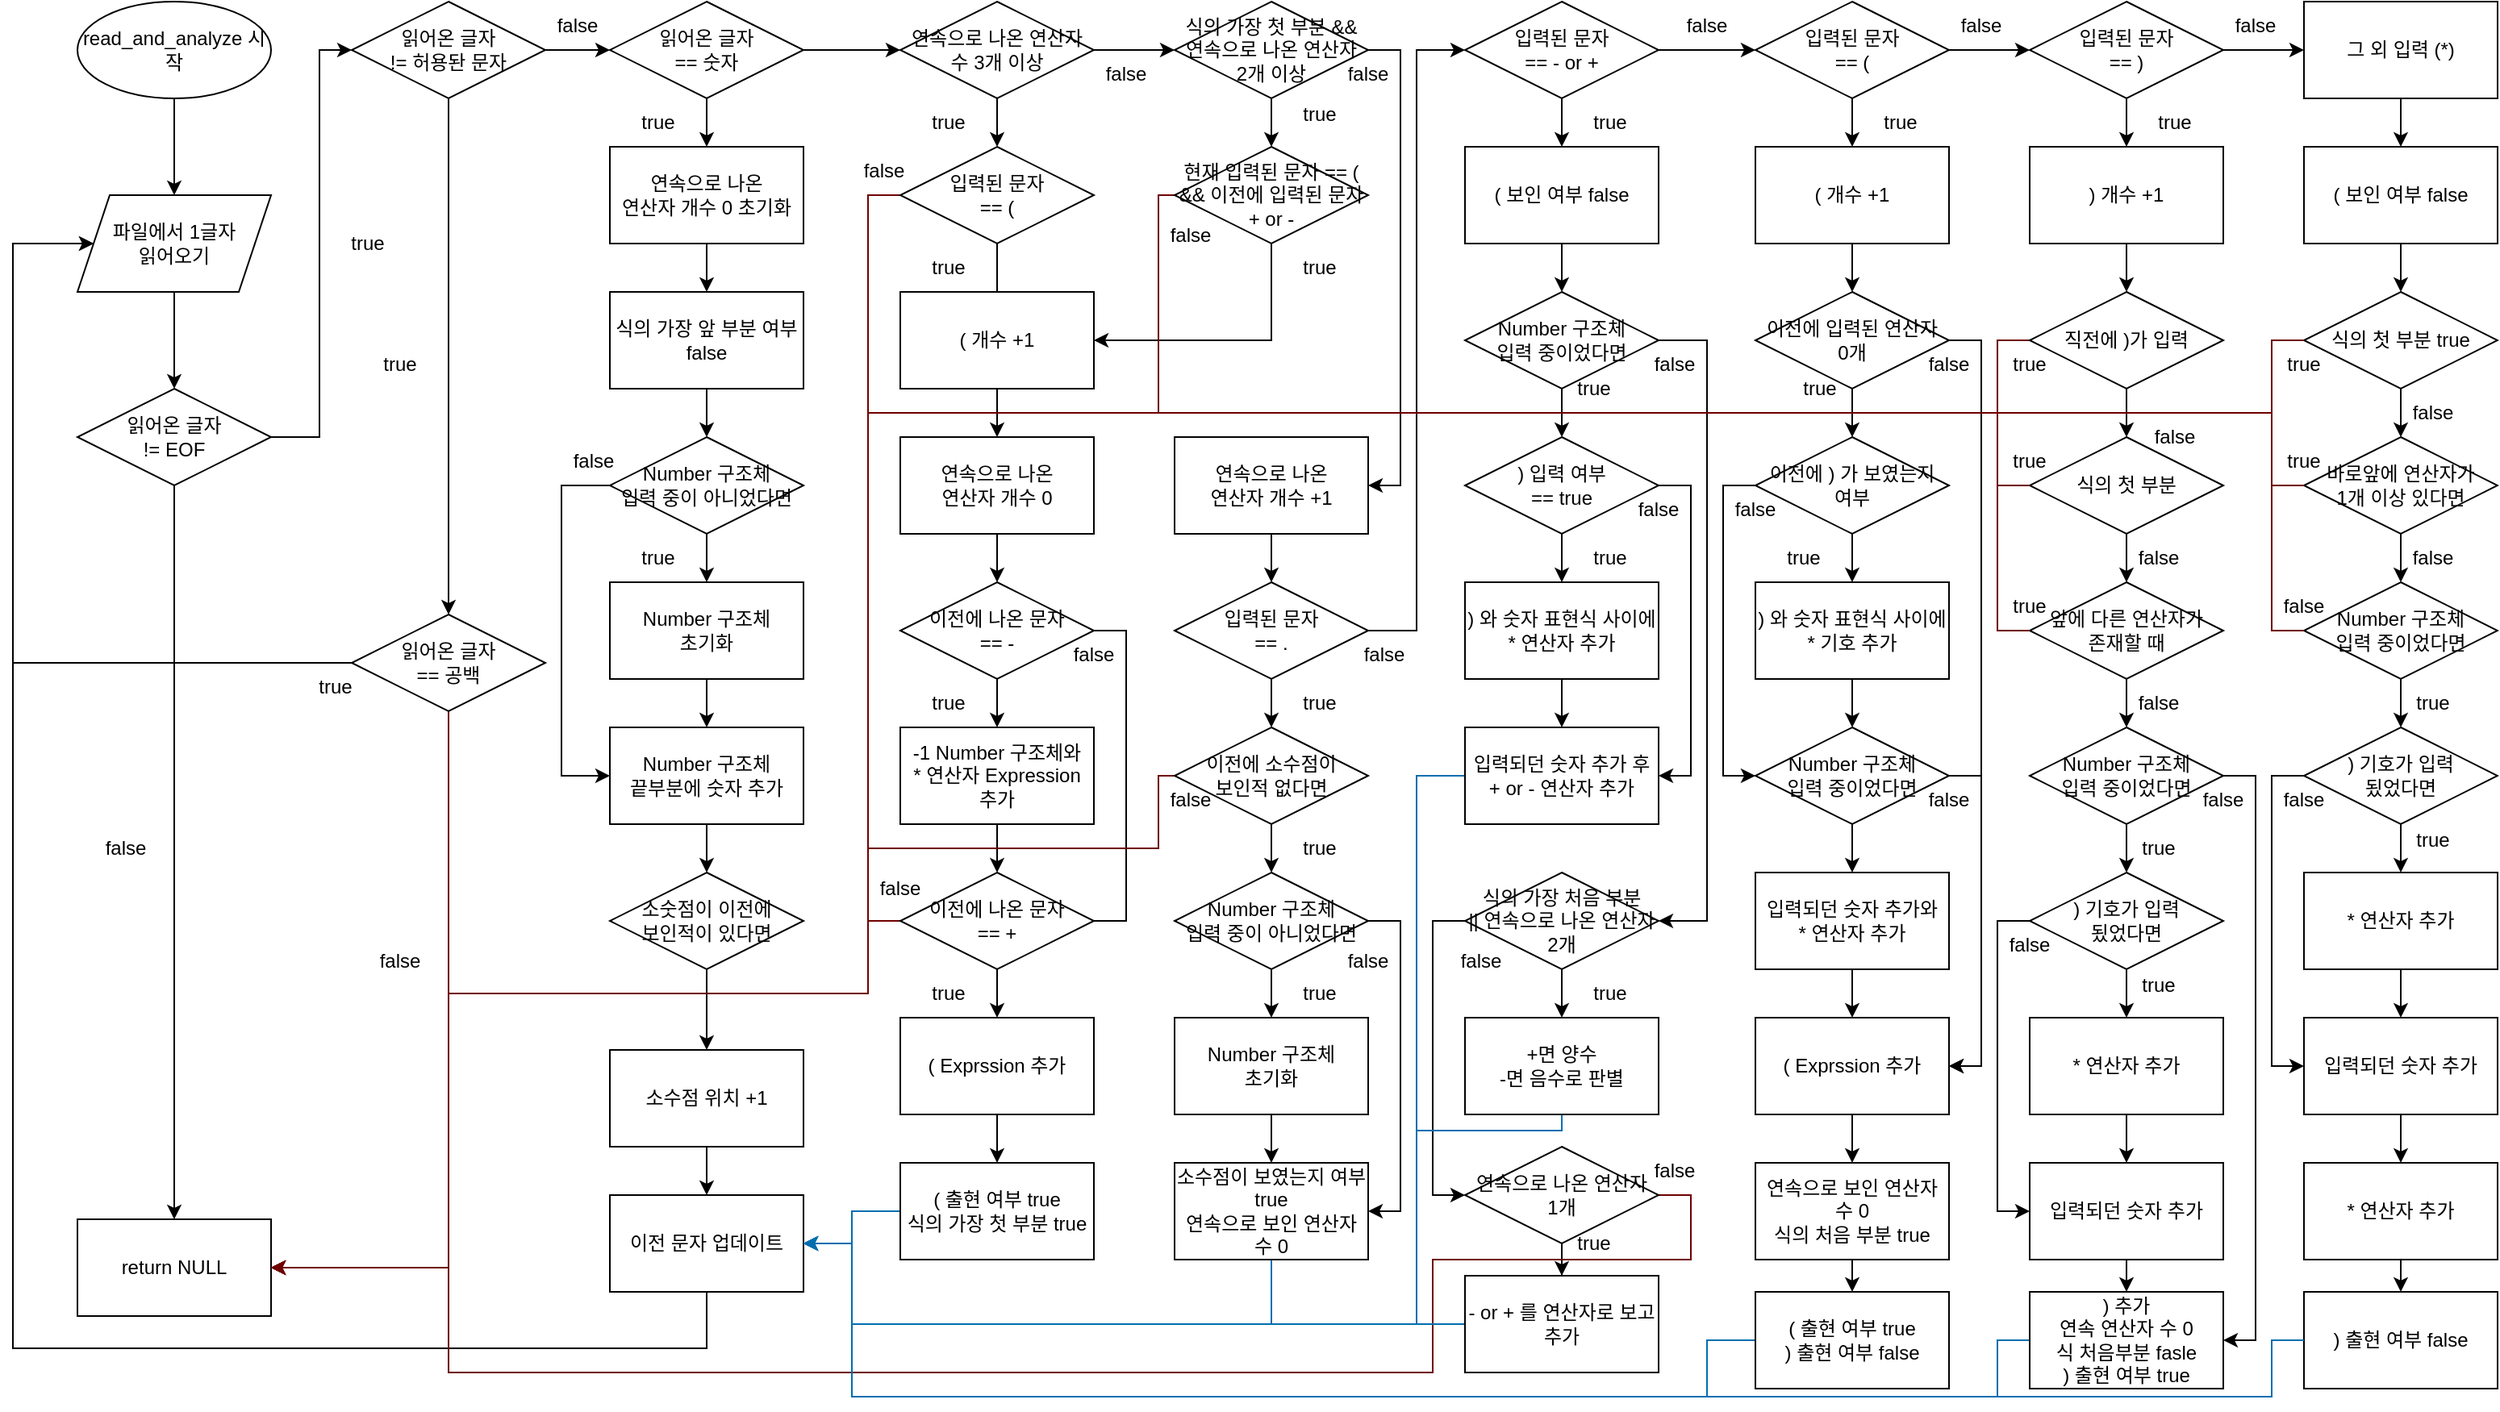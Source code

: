 <mxfile>
    <diagram id="UArYRPzD0Nau7zTsjRwi" name="페이지-1">
        <mxGraphModel dx="2671" dy="920" grid="1" gridSize="10" guides="1" tooltips="1" connect="1" arrows="1" fold="1" page="1" pageScale="1" pageWidth="1600" pageHeight="900" background="none" math="0" shadow="0">
            <root>
                <mxCell id="0"/>
                <mxCell id="1" parent="0"/>
                <mxCell id="1CAHx74BWBnH9xedqunM-6" value="" style="edgeStyle=orthogonalEdgeStyle;rounded=0;orthogonalLoop=1;jettySize=auto;html=1;" parent="1" source="1CAHx74BWBnH9xedqunM-1" target="1CAHx74BWBnH9xedqunM-3" edge="1">
                    <mxGeometry relative="1" as="geometry"/>
                </mxCell>
                <mxCell id="1CAHx74BWBnH9xedqunM-1" value="read_and_analyze 시작" style="ellipse;whiteSpace=wrap;html=1;" parent="1" vertex="1">
                    <mxGeometry x="80" y="25" width="120" height="60" as="geometry"/>
                </mxCell>
                <mxCell id="1CAHx74BWBnH9xedqunM-7" value="" style="edgeStyle=orthogonalEdgeStyle;rounded=0;orthogonalLoop=1;jettySize=auto;html=1;" parent="1" source="1CAHx74BWBnH9xedqunM-3" target="1CAHx74BWBnH9xedqunM-4" edge="1">
                    <mxGeometry relative="1" as="geometry"/>
                </mxCell>
                <mxCell id="1CAHx74BWBnH9xedqunM-3" value="파일에서 1글자&lt;br&gt;읽어오기" style="shape=parallelogram;perimeter=parallelogramPerimeter;whiteSpace=wrap;html=1;fixedSize=1;" parent="1" vertex="1">
                    <mxGeometry x="80" y="145" width="120" height="60" as="geometry"/>
                </mxCell>
                <mxCell id="1CAHx74BWBnH9xedqunM-8" style="edgeStyle=orthogonalEdgeStyle;rounded=0;orthogonalLoop=1;jettySize=auto;html=1;" parent="1" source="1CAHx74BWBnH9xedqunM-4" target="1CAHx74BWBnH9xedqunM-5" edge="1">
                    <mxGeometry relative="1" as="geometry"/>
                </mxCell>
                <mxCell id="1CAHx74BWBnH9xedqunM-11" style="edgeStyle=orthogonalEdgeStyle;rounded=0;orthogonalLoop=1;jettySize=auto;html=1;entryX=0;entryY=0.5;entryDx=0;entryDy=0;" parent="1" target="1CAHx74BWBnH9xedqunM-10" edge="1">
                    <mxGeometry relative="1" as="geometry">
                        <mxPoint x="170" y="295" as="sourcePoint"/>
                        <Array as="points">
                            <mxPoint x="230" y="295"/>
                            <mxPoint x="230" y="55"/>
                        </Array>
                    </mxGeometry>
                </mxCell>
                <mxCell id="1CAHx74BWBnH9xedqunM-4" value="읽어온 글자&lt;br&gt;!= EOF" style="rhombus;whiteSpace=wrap;html=1;" parent="1" vertex="1">
                    <mxGeometry x="80" y="265" width="120" height="60" as="geometry"/>
                </mxCell>
                <mxCell id="1CAHx74BWBnH9xedqunM-5" value="return NULL" style="rounded=0;whiteSpace=wrap;html=1;" parent="1" vertex="1">
                    <mxGeometry x="80" y="780" width="120" height="60" as="geometry"/>
                </mxCell>
                <mxCell id="1CAHx74BWBnH9xedqunM-9" value="false" style="text;html=1;strokeColor=none;fillColor=none;align=center;verticalAlign=middle;whiteSpace=wrap;rounded=0;" parent="1" vertex="1">
                    <mxGeometry x="80" y="535" width="60" height="30" as="geometry"/>
                </mxCell>
                <mxCell id="1CAHx74BWBnH9xedqunM-17" style="edgeStyle=orthogonalEdgeStyle;rounded=0;orthogonalLoop=1;jettySize=auto;html=1;entryX=0.5;entryY=0;entryDx=0;entryDy=0;" parent="1" source="1CAHx74BWBnH9xedqunM-10" target="1CAHx74BWBnH9xedqunM-16" edge="1">
                    <mxGeometry relative="1" as="geometry"/>
                </mxCell>
                <mxCell id="1CAHx74BWBnH9xedqunM-24" value="" style="edgeStyle=orthogonalEdgeStyle;rounded=0;orthogonalLoop=1;jettySize=auto;html=1;" parent="1" source="1CAHx74BWBnH9xedqunM-10" target="1CAHx74BWBnH9xedqunM-23" edge="1">
                    <mxGeometry relative="1" as="geometry"/>
                </mxCell>
                <mxCell id="1CAHx74BWBnH9xedqunM-10" value="읽어온 글자&lt;br&gt;!= 허용돤 문자" style="rhombus;whiteSpace=wrap;html=1;" parent="1" vertex="1">
                    <mxGeometry x="250" y="25" width="120" height="60" as="geometry"/>
                </mxCell>
                <mxCell id="1CAHx74BWBnH9xedqunM-18" style="edgeStyle=orthogonalEdgeStyle;rounded=0;orthogonalLoop=1;jettySize=auto;html=1;entryX=1;entryY=0.5;entryDx=0;entryDy=0;fillColor=#a20025;strokeColor=#6F0000;" parent="1" source="1CAHx74BWBnH9xedqunM-16" target="1CAHx74BWBnH9xedqunM-5" edge="1">
                    <mxGeometry relative="1" as="geometry">
                        <Array as="points">
                            <mxPoint x="310" y="810"/>
                        </Array>
                    </mxGeometry>
                </mxCell>
                <mxCell id="1CAHx74BWBnH9xedqunM-19" style="edgeStyle=orthogonalEdgeStyle;rounded=0;orthogonalLoop=1;jettySize=auto;html=1;entryX=0;entryY=0.5;entryDx=0;entryDy=0;" parent="1" source="1CAHx74BWBnH9xedqunM-16" target="1CAHx74BWBnH9xedqunM-3" edge="1">
                    <mxGeometry relative="1" as="geometry">
                        <Array as="points">
                            <mxPoint x="40" y="435"/>
                            <mxPoint x="40" y="175"/>
                        </Array>
                    </mxGeometry>
                </mxCell>
                <mxCell id="1CAHx74BWBnH9xedqunM-16" value="읽어온 글자&lt;br&gt;== 공백" style="rhombus;whiteSpace=wrap;html=1;" parent="1" vertex="1">
                    <mxGeometry x="250" y="405" width="120" height="60" as="geometry"/>
                </mxCell>
                <mxCell id="1CAHx74BWBnH9xedqunM-20" value="true" style="text;html=1;strokeColor=none;fillColor=none;align=center;verticalAlign=middle;whiteSpace=wrap;rounded=0;" parent="1" vertex="1">
                    <mxGeometry x="250" y="235" width="60" height="30" as="geometry"/>
                </mxCell>
                <mxCell id="1CAHx74BWBnH9xedqunM-21" value="false" style="text;html=1;strokeColor=none;fillColor=none;align=center;verticalAlign=middle;whiteSpace=wrap;rounded=0;" parent="1" vertex="1">
                    <mxGeometry x="250" y="605" width="60" height="30" as="geometry"/>
                </mxCell>
                <mxCell id="1CAHx74BWBnH9xedqunM-22" value="true" style="text;html=1;strokeColor=none;fillColor=none;align=center;verticalAlign=middle;whiteSpace=wrap;rounded=0;" parent="1" vertex="1">
                    <mxGeometry x="210" y="435" width="60" height="30" as="geometry"/>
                </mxCell>
                <mxCell id="1CAHx74BWBnH9xedqunM-29" value="" style="edgeStyle=orthogonalEdgeStyle;rounded=0;orthogonalLoop=1;jettySize=auto;html=1;" parent="1" source="1CAHx74BWBnH9xedqunM-23" target="1CAHx74BWBnH9xedqunM-27" edge="1">
                    <mxGeometry relative="1" as="geometry"/>
                </mxCell>
                <mxCell id="1CAHx74BWBnH9xedqunM-49" value="" style="edgeStyle=orthogonalEdgeStyle;rounded=0;orthogonalLoop=1;jettySize=auto;html=1;" parent="1" source="1CAHx74BWBnH9xedqunM-23" target="1CAHx74BWBnH9xedqunM-48" edge="1">
                    <mxGeometry relative="1" as="geometry"/>
                </mxCell>
                <mxCell id="1CAHx74BWBnH9xedqunM-23" value="읽어온 글자&lt;br&gt;== 숫자" style="rhombus;whiteSpace=wrap;html=1;" parent="1" vertex="1">
                    <mxGeometry x="410" y="25" width="120" height="60" as="geometry"/>
                </mxCell>
                <mxCell id="1CAHx74BWBnH9xedqunM-25" value="false" style="text;html=1;strokeColor=none;fillColor=none;align=center;verticalAlign=middle;whiteSpace=wrap;rounded=0;" parent="1" vertex="1">
                    <mxGeometry x="360" y="25" width="60" height="30" as="geometry"/>
                </mxCell>
                <mxCell id="1CAHx74BWBnH9xedqunM-26" value="true" style="text;html=1;strokeColor=none;fillColor=none;align=center;verticalAlign=middle;whiteSpace=wrap;rounded=0;" parent="1" vertex="1">
                    <mxGeometry x="230" y="160" width="60" height="30" as="geometry"/>
                </mxCell>
                <mxCell id="1CAHx74BWBnH9xedqunM-30" value="" style="edgeStyle=orthogonalEdgeStyle;rounded=0;orthogonalLoop=1;jettySize=auto;html=1;" parent="1" source="1CAHx74BWBnH9xedqunM-27" target="1CAHx74BWBnH9xedqunM-28" edge="1">
                    <mxGeometry relative="1" as="geometry"/>
                </mxCell>
                <mxCell id="1CAHx74BWBnH9xedqunM-27" value="연속으로 나온&lt;br&gt;연산자 개수 0 초기화" style="rounded=0;whiteSpace=wrap;html=1;" parent="1" vertex="1">
                    <mxGeometry x="410" y="115" width="120" height="60" as="geometry"/>
                </mxCell>
                <mxCell id="1CAHx74BWBnH9xedqunM-34" value="" style="edgeStyle=orthogonalEdgeStyle;rounded=0;orthogonalLoop=1;jettySize=auto;html=1;" parent="1" source="1CAHx74BWBnH9xedqunM-28" target="1CAHx74BWBnH9xedqunM-32" edge="1">
                    <mxGeometry relative="1" as="geometry"/>
                </mxCell>
                <mxCell id="1CAHx74BWBnH9xedqunM-28" value="식의 가장 앞 부분 여부&lt;br&gt;false" style="rounded=0;whiteSpace=wrap;html=1;" parent="1" vertex="1">
                    <mxGeometry x="410" y="205" width="120" height="60" as="geometry"/>
                </mxCell>
                <mxCell id="1CAHx74BWBnH9xedqunM-31" value="true" style="text;html=1;strokeColor=none;fillColor=none;align=center;verticalAlign=middle;whiteSpace=wrap;rounded=0;" parent="1" vertex="1">
                    <mxGeometry x="410" y="85" width="60" height="30" as="geometry"/>
                </mxCell>
                <mxCell id="1CAHx74BWBnH9xedqunM-35" value="" style="edgeStyle=orthogonalEdgeStyle;rounded=0;orthogonalLoop=1;jettySize=auto;html=1;" parent="1" source="1CAHx74BWBnH9xedqunM-32" target="1CAHx74BWBnH9xedqunM-33" edge="1">
                    <mxGeometry relative="1" as="geometry"/>
                </mxCell>
                <mxCell id="1CAHx74BWBnH9xedqunM-39" style="edgeStyle=orthogonalEdgeStyle;rounded=0;orthogonalLoop=1;jettySize=auto;html=1;entryX=0;entryY=0.5;entryDx=0;entryDy=0;" parent="1" source="1CAHx74BWBnH9xedqunM-32" target="1CAHx74BWBnH9xedqunM-37" edge="1">
                    <mxGeometry relative="1" as="geometry">
                        <Array as="points">
                            <mxPoint x="380" y="325"/>
                            <mxPoint x="380" y="505"/>
                        </Array>
                    </mxGeometry>
                </mxCell>
                <mxCell id="1CAHx74BWBnH9xedqunM-32" value="Number 구조체&lt;br&gt;입력 중이 아니었다면" style="rhombus;whiteSpace=wrap;html=1;" parent="1" vertex="1">
                    <mxGeometry x="410" y="295" width="120" height="60" as="geometry"/>
                </mxCell>
                <mxCell id="1CAHx74BWBnH9xedqunM-38" value="" style="edgeStyle=orthogonalEdgeStyle;rounded=0;orthogonalLoop=1;jettySize=auto;html=1;" parent="1" source="1CAHx74BWBnH9xedqunM-33" target="1CAHx74BWBnH9xedqunM-37" edge="1">
                    <mxGeometry relative="1" as="geometry"/>
                </mxCell>
                <mxCell id="1CAHx74BWBnH9xedqunM-33" value="Number 구조체&lt;br&gt;초기화" style="rounded=0;whiteSpace=wrap;html=1;" parent="1" vertex="1">
                    <mxGeometry x="410" y="385" width="120" height="60" as="geometry"/>
                </mxCell>
                <mxCell id="1CAHx74BWBnH9xedqunM-36" value="true" style="text;html=1;strokeColor=none;fillColor=none;align=center;verticalAlign=middle;whiteSpace=wrap;rounded=0;" parent="1" vertex="1">
                    <mxGeometry x="410" y="355" width="60" height="30" as="geometry"/>
                </mxCell>
                <mxCell id="1CAHx74BWBnH9xedqunM-42" value="" style="edgeStyle=orthogonalEdgeStyle;rounded=0;orthogonalLoop=1;jettySize=auto;html=1;" parent="1" source="1CAHx74BWBnH9xedqunM-37" target="1CAHx74BWBnH9xedqunM-41" edge="1">
                    <mxGeometry relative="1" as="geometry"/>
                </mxCell>
                <mxCell id="1CAHx74BWBnH9xedqunM-37" value="Number 구조체&lt;br&gt;끝부분에 숫자 추가" style="rounded=0;whiteSpace=wrap;html=1;" parent="1" vertex="1">
                    <mxGeometry x="410" y="475" width="120" height="60" as="geometry"/>
                </mxCell>
                <mxCell id="1CAHx74BWBnH9xedqunM-40" value="false" style="text;html=1;strokeColor=none;fillColor=none;align=center;verticalAlign=middle;whiteSpace=wrap;rounded=0;" parent="1" vertex="1">
                    <mxGeometry x="370" y="295" width="60" height="30" as="geometry"/>
                </mxCell>
                <mxCell id="1CAHx74BWBnH9xedqunM-44" value="" style="edgeStyle=orthogonalEdgeStyle;rounded=0;orthogonalLoop=1;jettySize=auto;html=1;" parent="1" source="1CAHx74BWBnH9xedqunM-41" target="1CAHx74BWBnH9xedqunM-43" edge="1">
                    <mxGeometry relative="1" as="geometry"/>
                </mxCell>
                <mxCell id="1CAHx74BWBnH9xedqunM-41" value="소숫점이 이전에&lt;br&gt;보인적이 있다면" style="rhombus;whiteSpace=wrap;html=1;" parent="1" vertex="1">
                    <mxGeometry x="410" y="565" width="120" height="60" as="geometry"/>
                </mxCell>
                <mxCell id="1CAHx74BWBnH9xedqunM-46" value="" style="edgeStyle=orthogonalEdgeStyle;rounded=0;orthogonalLoop=1;jettySize=auto;html=1;" parent="1" source="1CAHx74BWBnH9xedqunM-43" target="1CAHx74BWBnH9xedqunM-45" edge="1">
                    <mxGeometry relative="1" as="geometry"/>
                </mxCell>
                <mxCell id="1CAHx74BWBnH9xedqunM-43" value="소수점 위치 +1" style="rounded=0;whiteSpace=wrap;html=1;" parent="1" vertex="1">
                    <mxGeometry x="410" y="675" width="120" height="60" as="geometry"/>
                </mxCell>
                <mxCell id="1CAHx74BWBnH9xedqunM-47" style="edgeStyle=orthogonalEdgeStyle;rounded=0;orthogonalLoop=1;jettySize=auto;html=1;entryX=0;entryY=0.5;entryDx=0;entryDy=0;" parent="1" source="1CAHx74BWBnH9xedqunM-45" target="1CAHx74BWBnH9xedqunM-3" edge="1">
                    <mxGeometry relative="1" as="geometry">
                        <Array as="points">
                            <mxPoint x="470" y="860"/>
                            <mxPoint x="40" y="860"/>
                            <mxPoint x="40" y="175"/>
                        </Array>
                    </mxGeometry>
                </mxCell>
                <mxCell id="1CAHx74BWBnH9xedqunM-45" value="이전 문자 업데이트" style="rounded=0;whiteSpace=wrap;html=1;" parent="1" vertex="1">
                    <mxGeometry x="410" y="765" width="120" height="60" as="geometry"/>
                </mxCell>
                <mxCell id="1CAHx74BWBnH9xedqunM-51" style="edgeStyle=orthogonalEdgeStyle;rounded=0;orthogonalLoop=1;jettySize=auto;html=1;exitX=0.5;exitY=1;exitDx=0;exitDy=0;entryX=0.5;entryY=0;entryDx=0;entryDy=0;" parent="1" source="1CAHx74BWBnH9xedqunM-48" target="1CAHx74BWBnH9xedqunM-50" edge="1">
                    <mxGeometry relative="1" as="geometry"/>
                </mxCell>
                <mxCell id="1CAHx74BWBnH9xedqunM-80" value="" style="edgeStyle=orthogonalEdgeStyle;rounded=0;orthogonalLoop=1;jettySize=auto;html=1;" parent="1" source="1CAHx74BWBnH9xedqunM-48" target="1CAHx74BWBnH9xedqunM-79" edge="1">
                    <mxGeometry relative="1" as="geometry"/>
                </mxCell>
                <mxCell id="1CAHx74BWBnH9xedqunM-48" value="연속으로 나온 연산자&lt;br&gt;수 3개 이상" style="rhombus;whiteSpace=wrap;html=1;" parent="1" vertex="1">
                    <mxGeometry x="590" y="25" width="120" height="60" as="geometry"/>
                </mxCell>
                <mxCell id="1CAHx74BWBnH9xedqunM-56" value="" style="edgeStyle=orthogonalEdgeStyle;rounded=0;orthogonalLoop=1;jettySize=auto;html=1;" parent="1" source="1CAHx74BWBnH9xedqunM-50" target="1CAHx74BWBnH9xedqunM-54" edge="1">
                    <mxGeometry relative="1" as="geometry"/>
                </mxCell>
                <mxCell id="1CAHx74BWBnH9xedqunM-77" style="edgeStyle=orthogonalEdgeStyle;rounded=0;orthogonalLoop=1;jettySize=auto;html=1;entryX=1;entryY=0.5;entryDx=0;entryDy=0;fillColor=#a20025;strokeColor=#6F0000;" parent="1" source="1CAHx74BWBnH9xedqunM-50" target="1CAHx74BWBnH9xedqunM-5" edge="1">
                    <mxGeometry relative="1" as="geometry">
                        <Array as="points">
                            <mxPoint x="570" y="145"/>
                            <mxPoint x="570" y="640"/>
                            <mxPoint x="310" y="640"/>
                            <mxPoint x="310" y="810"/>
                        </Array>
                    </mxGeometry>
                </mxCell>
                <mxCell id="1CAHx74BWBnH9xedqunM-50" value="입력된 문자&lt;br&gt;== (" style="rhombus;whiteSpace=wrap;html=1;" parent="1" vertex="1">
                    <mxGeometry x="590" y="115" width="120" height="60" as="geometry"/>
                </mxCell>
                <mxCell id="1CAHx74BWBnH9xedqunM-53" value="( 개수 +1" style="rounded=0;whiteSpace=wrap;html=1;" parent="1" vertex="1">
                    <mxGeometry x="590" y="205" width="120" height="60" as="geometry"/>
                </mxCell>
                <mxCell id="1CAHx74BWBnH9xedqunM-57" value="" style="edgeStyle=orthogonalEdgeStyle;rounded=0;orthogonalLoop=1;jettySize=auto;html=1;" parent="1" source="1CAHx74BWBnH9xedqunM-54" target="1CAHx74BWBnH9xedqunM-55" edge="1">
                    <mxGeometry relative="1" as="geometry"/>
                </mxCell>
                <mxCell id="1CAHx74BWBnH9xedqunM-54" value="연속으로 나온&lt;br&gt;연산자 개수 0" style="rounded=0;whiteSpace=wrap;html=1;" parent="1" vertex="1">
                    <mxGeometry x="590" y="295" width="120" height="60" as="geometry"/>
                </mxCell>
                <mxCell id="1CAHx74BWBnH9xedqunM-61" value="" style="edgeStyle=orthogonalEdgeStyle;rounded=0;orthogonalLoop=1;jettySize=auto;html=1;" parent="1" source="1CAHx74BWBnH9xedqunM-55" target="1CAHx74BWBnH9xedqunM-60" edge="1">
                    <mxGeometry relative="1" as="geometry"/>
                </mxCell>
                <mxCell id="1CAHx74BWBnH9xedqunM-64" style="edgeStyle=orthogonalEdgeStyle;rounded=0;orthogonalLoop=1;jettySize=auto;html=1;entryX=0;entryY=0.5;entryDx=0;entryDy=0;" parent="1" source="1CAHx74BWBnH9xedqunM-55" target="1CAHx74BWBnH9xedqunM-63" edge="1">
                    <mxGeometry relative="1" as="geometry">
                        <Array as="points">
                            <mxPoint x="730" y="415"/>
                            <mxPoint x="730" y="595"/>
                        </Array>
                    </mxGeometry>
                </mxCell>
                <mxCell id="1CAHx74BWBnH9xedqunM-55" value="이전에 나온 문자&lt;br&gt;== -" style="rhombus;whiteSpace=wrap;html=1;" parent="1" vertex="1">
                    <mxGeometry x="590" y="385" width="120" height="60" as="geometry"/>
                </mxCell>
                <mxCell id="1CAHx74BWBnH9xedqunM-58" value="true" style="text;html=1;strokeColor=none;fillColor=none;align=center;verticalAlign=middle;whiteSpace=wrap;rounded=0;" parent="1" vertex="1">
                    <mxGeometry x="590" y="85" width="60" height="30" as="geometry"/>
                </mxCell>
                <mxCell id="1CAHx74BWBnH9xedqunM-59" value="true" style="text;html=1;strokeColor=none;fillColor=none;align=center;verticalAlign=middle;whiteSpace=wrap;rounded=0;" parent="1" vertex="1">
                    <mxGeometry x="590" y="175" width="60" height="30" as="geometry"/>
                </mxCell>
                <mxCell id="1CAHx74BWBnH9xedqunM-66" value="" style="edgeStyle=orthogonalEdgeStyle;rounded=0;orthogonalLoop=1;jettySize=auto;html=1;" parent="1" source="1CAHx74BWBnH9xedqunM-60" target="1CAHx74BWBnH9xedqunM-63" edge="1">
                    <mxGeometry relative="1" as="geometry"/>
                </mxCell>
                <mxCell id="1CAHx74BWBnH9xedqunM-60" value="-1 Number 구조체와&lt;br&gt;* 연산자 Expression&lt;br&gt;추가" style="rounded=0;whiteSpace=wrap;html=1;" parent="1" vertex="1">
                    <mxGeometry x="590" y="475" width="120" height="60" as="geometry"/>
                </mxCell>
                <mxCell id="1CAHx74BWBnH9xedqunM-62" value="true" style="text;html=1;strokeColor=none;fillColor=none;align=center;verticalAlign=middle;whiteSpace=wrap;rounded=0;" parent="1" vertex="1">
                    <mxGeometry x="590" y="445" width="60" height="30" as="geometry"/>
                </mxCell>
                <mxCell id="1CAHx74BWBnH9xedqunM-68" value="" style="edgeStyle=orthogonalEdgeStyle;rounded=0;orthogonalLoop=1;jettySize=auto;html=1;" parent="1" source="1CAHx74BWBnH9xedqunM-63" target="1CAHx74BWBnH9xedqunM-67" edge="1">
                    <mxGeometry relative="1" as="geometry"/>
                </mxCell>
                <mxCell id="1CAHx74BWBnH9xedqunM-70" style="edgeStyle=orthogonalEdgeStyle;rounded=0;orthogonalLoop=1;jettySize=auto;html=1;entryX=1;entryY=0.5;entryDx=0;entryDy=0;fillColor=#a20025;strokeColor=#6F0000;" parent="1" source="1CAHx74BWBnH9xedqunM-63" target="1CAHx74BWBnH9xedqunM-5" edge="1">
                    <mxGeometry relative="1" as="geometry">
                        <Array as="points">
                            <mxPoint x="570" y="595"/>
                            <mxPoint x="570" y="640"/>
                            <mxPoint x="310" y="640"/>
                            <mxPoint x="310" y="810"/>
                        </Array>
                    </mxGeometry>
                </mxCell>
                <mxCell id="1CAHx74BWBnH9xedqunM-63" value="이전에 나온 문자&lt;br&gt;== +" style="rhombus;whiteSpace=wrap;html=1;" parent="1" vertex="1">
                    <mxGeometry x="590" y="565" width="120" height="60" as="geometry"/>
                </mxCell>
                <mxCell id="1CAHx74BWBnH9xedqunM-65" value="false" style="text;html=1;strokeColor=none;fillColor=none;align=center;verticalAlign=middle;whiteSpace=wrap;rounded=0;" parent="1" vertex="1">
                    <mxGeometry x="680" y="415" width="60" height="30" as="geometry"/>
                </mxCell>
                <mxCell id="1CAHx74BWBnH9xedqunM-74" value="" style="edgeStyle=orthogonalEdgeStyle;rounded=0;orthogonalLoop=1;jettySize=auto;html=1;" parent="1" source="1CAHx74BWBnH9xedqunM-67" target="1CAHx74BWBnH9xedqunM-72" edge="1">
                    <mxGeometry relative="1" as="geometry"/>
                </mxCell>
                <mxCell id="1CAHx74BWBnH9xedqunM-67" value="( Exprssion 추가" style="rounded=0;whiteSpace=wrap;html=1;" parent="1" vertex="1">
                    <mxGeometry x="590" y="655" width="120" height="60" as="geometry"/>
                </mxCell>
                <mxCell id="1CAHx74BWBnH9xedqunM-69" value="true" style="text;html=1;strokeColor=none;fillColor=none;align=center;verticalAlign=middle;whiteSpace=wrap;rounded=0;" parent="1" vertex="1">
                    <mxGeometry x="590" y="625" width="60" height="30" as="geometry"/>
                </mxCell>
                <mxCell id="1CAHx74BWBnH9xedqunM-71" value="false" style="text;html=1;strokeColor=none;fillColor=none;align=center;verticalAlign=middle;whiteSpace=wrap;rounded=0;" parent="1" vertex="1">
                    <mxGeometry x="560" y="560" width="60" height="30" as="geometry"/>
                </mxCell>
                <mxCell id="1CAHx74BWBnH9xedqunM-75" value="" style="edgeStyle=orthogonalEdgeStyle;rounded=0;orthogonalLoop=1;jettySize=auto;html=1;fillColor=#1ba1e2;strokeColor=#006EAF;" parent="1" source="1CAHx74BWBnH9xedqunM-72" target="1CAHx74BWBnH9xedqunM-45" edge="1">
                    <mxGeometry relative="1" as="geometry"/>
                </mxCell>
                <mxCell id="1CAHx74BWBnH9xedqunM-72" value="( 출현 여부 true&lt;br&gt;식의 가장 첫 부분 true" style="rounded=0;whiteSpace=wrap;html=1;" parent="1" vertex="1">
                    <mxGeometry x="590" y="745" width="120" height="60" as="geometry"/>
                </mxCell>
                <mxCell id="1CAHx74BWBnH9xedqunM-78" value="false" style="text;html=1;strokeColor=none;fillColor=none;align=center;verticalAlign=middle;whiteSpace=wrap;rounded=0;" parent="1" vertex="1">
                    <mxGeometry x="550" y="115" width="60" height="30" as="geometry"/>
                </mxCell>
                <mxCell id="1CAHx74BWBnH9xedqunM-83" value="" style="edgeStyle=orthogonalEdgeStyle;rounded=0;orthogonalLoop=1;jettySize=auto;html=1;" parent="1" source="1CAHx74BWBnH9xedqunM-79" target="1CAHx74BWBnH9xedqunM-82" edge="1">
                    <mxGeometry relative="1" as="geometry"/>
                </mxCell>
                <mxCell id="1CAHx74BWBnH9xedqunM-91" style="edgeStyle=orthogonalEdgeStyle;rounded=0;orthogonalLoop=1;jettySize=auto;html=1;entryX=1;entryY=0.5;entryDx=0;entryDy=0;" parent="1" source="1CAHx74BWBnH9xedqunM-79" target="1CAHx74BWBnH9xedqunM-90" edge="1">
                    <mxGeometry relative="1" as="geometry">
                        <Array as="points">
                            <mxPoint x="900" y="55"/>
                            <mxPoint x="900" y="325"/>
                        </Array>
                    </mxGeometry>
                </mxCell>
                <mxCell id="1CAHx74BWBnH9xedqunM-79" value="식의 가장 첫 부분 &amp;amp;&amp;amp;&lt;br&gt;연속으로 나온 연산자&lt;br&gt;2개 이상" style="rhombus;whiteSpace=wrap;html=1;" parent="1" vertex="1">
                    <mxGeometry x="760" y="25" width="120" height="60" as="geometry"/>
                </mxCell>
                <mxCell id="1CAHx74BWBnH9xedqunM-81" value="false" style="text;html=1;strokeColor=none;fillColor=none;align=center;verticalAlign=middle;whiteSpace=wrap;rounded=0;" parent="1" vertex="1">
                    <mxGeometry x="700" y="55" width="60" height="30" as="geometry"/>
                </mxCell>
                <mxCell id="1CAHx74BWBnH9xedqunM-86" style="edgeStyle=orthogonalEdgeStyle;rounded=0;orthogonalLoop=1;jettySize=auto;html=1;entryX=1;entryY=0.5;entryDx=0;entryDy=0;" parent="1" source="1CAHx74BWBnH9xedqunM-82" target="1CAHx74BWBnH9xedqunM-53" edge="1">
                    <mxGeometry relative="1" as="geometry">
                        <Array as="points">
                            <mxPoint x="820" y="235"/>
                        </Array>
                    </mxGeometry>
                </mxCell>
                <mxCell id="1CAHx74BWBnH9xedqunM-87" style="edgeStyle=orthogonalEdgeStyle;rounded=0;orthogonalLoop=1;jettySize=auto;html=1;exitX=0;exitY=0.5;exitDx=0;exitDy=0;entryX=1;entryY=0.5;entryDx=0;entryDy=0;fillColor=#a20025;strokeColor=#6F0000;" parent="1" source="1CAHx74BWBnH9xedqunM-82" target="1CAHx74BWBnH9xedqunM-5" edge="1">
                    <mxGeometry relative="1" as="geometry">
                        <Array as="points">
                            <mxPoint x="750" y="145"/>
                            <mxPoint x="750" y="280"/>
                            <mxPoint x="570" y="280"/>
                            <mxPoint x="570" y="640"/>
                            <mxPoint x="310" y="640"/>
                            <mxPoint x="310" y="810"/>
                        </Array>
                    </mxGeometry>
                </mxCell>
                <mxCell id="1CAHx74BWBnH9xedqunM-82" value="현재 입력된 문자 == (&lt;br&gt;&amp;amp;&amp;amp; 이전에 입력된 문자&lt;br&gt;+ or -" style="rhombus;whiteSpace=wrap;html=1;" parent="1" vertex="1">
                    <mxGeometry x="760" y="115" width="120" height="60" as="geometry"/>
                </mxCell>
                <mxCell id="1CAHx74BWBnH9xedqunM-85" value="true" style="text;html=1;strokeColor=none;fillColor=none;align=center;verticalAlign=middle;whiteSpace=wrap;rounded=0;" parent="1" vertex="1">
                    <mxGeometry x="820" y="175" width="60" height="30" as="geometry"/>
                </mxCell>
                <mxCell id="1CAHx74BWBnH9xedqunM-88" value="false" style="text;html=1;strokeColor=none;fillColor=none;align=center;verticalAlign=middle;whiteSpace=wrap;rounded=0;" parent="1" vertex="1">
                    <mxGeometry x="740" y="155" width="60" height="30" as="geometry"/>
                </mxCell>
                <mxCell id="1CAHx74BWBnH9xedqunM-94" value="" style="edgeStyle=orthogonalEdgeStyle;rounded=0;orthogonalLoop=1;jettySize=auto;html=1;" parent="1" source="1CAHx74BWBnH9xedqunM-90" target="1CAHx74BWBnH9xedqunM-93" edge="1">
                    <mxGeometry relative="1" as="geometry"/>
                </mxCell>
                <mxCell id="1CAHx74BWBnH9xedqunM-90" value="연속으로 나온&lt;br&gt;연산자 개수 +1" style="rounded=0;whiteSpace=wrap;html=1;" parent="1" vertex="1">
                    <mxGeometry x="760" y="295" width="120" height="60" as="geometry"/>
                </mxCell>
                <mxCell id="1CAHx74BWBnH9xedqunM-92" value="false" style="text;html=1;strokeColor=none;fillColor=none;align=center;verticalAlign=middle;whiteSpace=wrap;rounded=0;" parent="1" vertex="1">
                    <mxGeometry x="850" y="55" width="60" height="30" as="geometry"/>
                </mxCell>
                <mxCell id="1CAHx74BWBnH9xedqunM-97" value="" style="edgeStyle=orthogonalEdgeStyle;rounded=0;orthogonalLoop=1;jettySize=auto;html=1;" parent="1" source="1CAHx74BWBnH9xedqunM-93" target="1CAHx74BWBnH9xedqunM-96" edge="1">
                    <mxGeometry relative="1" as="geometry"/>
                </mxCell>
                <mxCell id="1CAHx74BWBnH9xedqunM-115" style="edgeStyle=orthogonalEdgeStyle;rounded=0;orthogonalLoop=1;jettySize=auto;html=1;entryX=0;entryY=0.5;entryDx=0;entryDy=0;" parent="1" source="1CAHx74BWBnH9xedqunM-93" target="1CAHx74BWBnH9xedqunM-114" edge="1">
                    <mxGeometry relative="1" as="geometry"/>
                </mxCell>
                <mxCell id="1CAHx74BWBnH9xedqunM-93" value="입력된 문자&lt;br&gt;== ." style="rhombus;whiteSpace=wrap;html=1;" parent="1" vertex="1">
                    <mxGeometry x="760" y="385" width="120" height="60" as="geometry"/>
                </mxCell>
                <mxCell id="1CAHx74BWBnH9xedqunM-98" style="edgeStyle=orthogonalEdgeStyle;rounded=0;orthogonalLoop=1;jettySize=auto;html=1;entryX=1;entryY=0.5;entryDx=0;entryDy=0;fillColor=#a20025;strokeColor=#6F0000;" parent="1" source="1CAHx74BWBnH9xedqunM-96" target="1CAHx74BWBnH9xedqunM-5" edge="1">
                    <mxGeometry relative="1" as="geometry">
                        <Array as="points">
                            <mxPoint x="750" y="505"/>
                            <mxPoint x="750" y="550"/>
                            <mxPoint x="570" y="550"/>
                            <mxPoint x="570" y="640"/>
                            <mxPoint x="310" y="640"/>
                            <mxPoint x="310" y="810"/>
                        </Array>
                    </mxGeometry>
                </mxCell>
                <mxCell id="1CAHx74BWBnH9xedqunM-102" value="" style="edgeStyle=orthogonalEdgeStyle;rounded=0;orthogonalLoop=1;jettySize=auto;html=1;" parent="1" source="1CAHx74BWBnH9xedqunM-96" target="1CAHx74BWBnH9xedqunM-101" edge="1">
                    <mxGeometry relative="1" as="geometry"/>
                </mxCell>
                <mxCell id="1CAHx74BWBnH9xedqunM-96" value="이전에 소수점이&lt;br&gt;보인적 없다면" style="rhombus;whiteSpace=wrap;html=1;" parent="1" vertex="1">
                    <mxGeometry x="760" y="475" width="120" height="60" as="geometry"/>
                </mxCell>
                <mxCell id="1CAHx74BWBnH9xedqunM-99" value="false" style="text;html=1;strokeColor=none;fillColor=none;align=center;verticalAlign=middle;whiteSpace=wrap;rounded=0;" parent="1" vertex="1">
                    <mxGeometry x="740" y="505" width="60" height="30" as="geometry"/>
                </mxCell>
                <mxCell id="1CAHx74BWBnH9xedqunM-105" value="" style="edgeStyle=orthogonalEdgeStyle;rounded=0;orthogonalLoop=1;jettySize=auto;html=1;" parent="1" source="1CAHx74BWBnH9xedqunM-101" target="1CAHx74BWBnH9xedqunM-104" edge="1">
                    <mxGeometry relative="1" as="geometry"/>
                </mxCell>
                <mxCell id="1CAHx74BWBnH9xedqunM-109" style="edgeStyle=orthogonalEdgeStyle;rounded=0;orthogonalLoop=1;jettySize=auto;html=1;entryX=1;entryY=0.5;entryDx=0;entryDy=0;" parent="1" source="1CAHx74BWBnH9xedqunM-101" target="1CAHx74BWBnH9xedqunM-107" edge="1">
                    <mxGeometry relative="1" as="geometry">
                        <Array as="points">
                            <mxPoint x="900" y="595"/>
                            <mxPoint x="900" y="775"/>
                        </Array>
                    </mxGeometry>
                </mxCell>
                <mxCell id="1CAHx74BWBnH9xedqunM-101" value="Number 구조체&lt;br&gt;입력 중이 아니었다면" style="rhombus;whiteSpace=wrap;html=1;" parent="1" vertex="1">
                    <mxGeometry x="760" y="565" width="120" height="60" as="geometry"/>
                </mxCell>
                <mxCell id="1CAHx74BWBnH9xedqunM-103" value="true" style="text;html=1;strokeColor=none;fillColor=none;align=center;verticalAlign=middle;whiteSpace=wrap;rounded=0;" parent="1" vertex="1">
                    <mxGeometry x="820" y="535" width="60" height="30" as="geometry"/>
                </mxCell>
                <mxCell id="1CAHx74BWBnH9xedqunM-108" value="" style="edgeStyle=orthogonalEdgeStyle;rounded=0;orthogonalLoop=1;jettySize=auto;html=1;" parent="1" source="1CAHx74BWBnH9xedqunM-104" target="1CAHx74BWBnH9xedqunM-107" edge="1">
                    <mxGeometry relative="1" as="geometry"/>
                </mxCell>
                <mxCell id="1CAHx74BWBnH9xedqunM-104" value="Number 구조체&lt;br&gt;초기화" style="rounded=0;whiteSpace=wrap;html=1;" parent="1" vertex="1">
                    <mxGeometry x="760" y="655" width="120" height="60" as="geometry"/>
                </mxCell>
                <mxCell id="1CAHx74BWBnH9xedqunM-106" value="true" style="text;html=1;strokeColor=none;fillColor=none;align=center;verticalAlign=middle;whiteSpace=wrap;rounded=0;" parent="1" vertex="1">
                    <mxGeometry x="820" y="625" width="60" height="30" as="geometry"/>
                </mxCell>
                <mxCell id="1CAHx74BWBnH9xedqunM-112" style="edgeStyle=orthogonalEdgeStyle;rounded=0;orthogonalLoop=1;jettySize=auto;html=1;entryX=1;entryY=0.5;entryDx=0;entryDy=0;fillColor=#1ba1e2;strokeColor=#006EAF;" parent="1" source="1CAHx74BWBnH9xedqunM-107" target="1CAHx74BWBnH9xedqunM-45" edge="1">
                    <mxGeometry relative="1" as="geometry">
                        <Array as="points">
                            <mxPoint x="820" y="845"/>
                            <mxPoint x="560" y="845"/>
                            <mxPoint x="560" y="795"/>
                        </Array>
                    </mxGeometry>
                </mxCell>
                <mxCell id="1CAHx74BWBnH9xedqunM-107" value="소수점이 보였는지 여부 true&lt;br&gt;연속으로 보인 연산자 수 0" style="rounded=0;whiteSpace=wrap;html=1;" parent="1" vertex="1">
                    <mxGeometry x="760" y="745" width="120" height="60" as="geometry"/>
                </mxCell>
                <mxCell id="1CAHx74BWBnH9xedqunM-110" value="false" style="text;html=1;strokeColor=none;fillColor=none;align=center;verticalAlign=middle;whiteSpace=wrap;rounded=0;" parent="1" vertex="1">
                    <mxGeometry x="850" y="605" width="60" height="30" as="geometry"/>
                </mxCell>
                <mxCell id="1CAHx74BWBnH9xedqunM-113" value="true" style="text;html=1;strokeColor=none;fillColor=none;align=center;verticalAlign=middle;whiteSpace=wrap;rounded=0;" parent="1" vertex="1">
                    <mxGeometry x="820" y="445" width="60" height="30" as="geometry"/>
                </mxCell>
                <mxCell id="1CAHx74BWBnH9xedqunM-118" value="" style="edgeStyle=orthogonalEdgeStyle;rounded=0;orthogonalLoop=1;jettySize=auto;html=1;" parent="1" source="1CAHx74BWBnH9xedqunM-114" target="1CAHx74BWBnH9xedqunM-117" edge="1">
                    <mxGeometry relative="1" as="geometry"/>
                </mxCell>
                <mxCell id="1CAHx74BWBnH9xedqunM-155" value="" style="edgeStyle=orthogonalEdgeStyle;rounded=0;orthogonalLoop=1;jettySize=auto;html=1;" parent="1" source="1CAHx74BWBnH9xedqunM-114" target="1CAHx74BWBnH9xedqunM-154" edge="1">
                    <mxGeometry relative="1" as="geometry"/>
                </mxCell>
                <mxCell id="1CAHx74BWBnH9xedqunM-114" value="입력된 문자&lt;br&gt;== - or +" style="rhombus;whiteSpace=wrap;html=1;" parent="1" vertex="1">
                    <mxGeometry x="940" y="25" width="120" height="60" as="geometry"/>
                </mxCell>
                <mxCell id="1CAHx74BWBnH9xedqunM-116" value="false" style="text;html=1;strokeColor=none;fillColor=none;align=center;verticalAlign=middle;whiteSpace=wrap;rounded=0;" parent="1" vertex="1">
                    <mxGeometry x="860" y="415" width="60" height="30" as="geometry"/>
                </mxCell>
                <mxCell id="1CAHx74BWBnH9xedqunM-121" value="" style="edgeStyle=orthogonalEdgeStyle;rounded=0;orthogonalLoop=1;jettySize=auto;html=1;" parent="1" source="1CAHx74BWBnH9xedqunM-117" target="1CAHx74BWBnH9xedqunM-120" edge="1">
                    <mxGeometry relative="1" as="geometry"/>
                </mxCell>
                <mxCell id="1CAHx74BWBnH9xedqunM-117" value="( 보인 여부 false" style="rounded=0;whiteSpace=wrap;html=1;" parent="1" vertex="1">
                    <mxGeometry x="940" y="115" width="120" height="60" as="geometry"/>
                </mxCell>
                <mxCell id="1CAHx74BWBnH9xedqunM-119" value="true" style="text;html=1;strokeColor=none;fillColor=none;align=center;verticalAlign=middle;whiteSpace=wrap;rounded=0;" parent="1" vertex="1">
                    <mxGeometry x="1000" y="85" width="60" height="30" as="geometry"/>
                </mxCell>
                <mxCell id="1CAHx74BWBnH9xedqunM-123" value="" style="edgeStyle=orthogonalEdgeStyle;rounded=0;orthogonalLoop=1;jettySize=auto;html=1;" parent="1" source="1CAHx74BWBnH9xedqunM-120" target="1CAHx74BWBnH9xedqunM-122" edge="1">
                    <mxGeometry relative="1" as="geometry"/>
                </mxCell>
                <mxCell id="1CAHx74BWBnH9xedqunM-134" style="edgeStyle=orthogonalEdgeStyle;rounded=0;orthogonalLoop=1;jettySize=auto;html=1;entryX=1;entryY=0.5;entryDx=0;entryDy=0;" parent="1" source="1CAHx74BWBnH9xedqunM-120" target="1CAHx74BWBnH9xedqunM-132" edge="1">
                    <mxGeometry relative="1" as="geometry">
                        <Array as="points">
                            <mxPoint x="1090" y="235"/>
                            <mxPoint x="1090" y="595"/>
                        </Array>
                    </mxGeometry>
                </mxCell>
                <mxCell id="1CAHx74BWBnH9xedqunM-120" value="Number 구조체&lt;br&gt;입력 중이었다면" style="rhombus;whiteSpace=wrap;html=1;" parent="1" vertex="1">
                    <mxGeometry x="940" y="205" width="120" height="60" as="geometry"/>
                </mxCell>
                <mxCell id="1CAHx74BWBnH9xedqunM-126" value="" style="edgeStyle=orthogonalEdgeStyle;rounded=0;orthogonalLoop=1;jettySize=auto;html=1;" parent="1" source="1CAHx74BWBnH9xedqunM-122" target="1CAHx74BWBnH9xedqunM-125" edge="1">
                    <mxGeometry relative="1" as="geometry"/>
                </mxCell>
                <mxCell id="1CAHx74BWBnH9xedqunM-130" style="edgeStyle=orthogonalEdgeStyle;rounded=0;orthogonalLoop=1;jettySize=auto;html=1;entryX=1;entryY=0.5;entryDx=0;entryDy=0;" parent="1" source="1CAHx74BWBnH9xedqunM-122" target="1CAHx74BWBnH9xedqunM-128" edge="1">
                    <mxGeometry relative="1" as="geometry">
                        <Array as="points">
                            <mxPoint x="1080" y="325"/>
                            <mxPoint x="1080" y="505"/>
                        </Array>
                    </mxGeometry>
                </mxCell>
                <mxCell id="1CAHx74BWBnH9xedqunM-122" value=") 입력 여부&lt;br&gt;== true" style="rhombus;whiteSpace=wrap;html=1;" parent="1" vertex="1">
                    <mxGeometry x="940" y="295" width="120" height="60" as="geometry"/>
                </mxCell>
                <mxCell id="1CAHx74BWBnH9xedqunM-124" value="true" style="text;html=1;strokeColor=none;fillColor=none;align=center;verticalAlign=middle;whiteSpace=wrap;rounded=0;" parent="1" vertex="1">
                    <mxGeometry x="990" y="250" width="60" height="30" as="geometry"/>
                </mxCell>
                <mxCell id="1CAHx74BWBnH9xedqunM-129" value="" style="edgeStyle=orthogonalEdgeStyle;rounded=0;orthogonalLoop=1;jettySize=auto;html=1;" parent="1" source="1CAHx74BWBnH9xedqunM-125" target="1CAHx74BWBnH9xedqunM-128" edge="1">
                    <mxGeometry relative="1" as="geometry"/>
                </mxCell>
                <mxCell id="1CAHx74BWBnH9xedqunM-125" value=") 와 숫자 표현식 사이에&lt;br&gt;* 연산자 추가" style="rounded=0;whiteSpace=wrap;html=1;" parent="1" vertex="1">
                    <mxGeometry x="940" y="385" width="120" height="60" as="geometry"/>
                </mxCell>
                <mxCell id="1CAHx74BWBnH9xedqunM-127" value="true" style="text;html=1;strokeColor=none;fillColor=none;align=center;verticalAlign=middle;whiteSpace=wrap;rounded=0;" parent="1" vertex="1">
                    <mxGeometry x="1000" y="355" width="60" height="30" as="geometry"/>
                </mxCell>
                <mxCell id="18" style="edgeStyle=none;rounded=0;html=1;entryX=1;entryY=0.5;entryDx=0;entryDy=0;exitX=0;exitY=0.5;exitDx=0;exitDy=0;fillColor=#1ba1e2;strokeColor=#006EAF;" parent="1" source="1CAHx74BWBnH9xedqunM-128" target="1CAHx74BWBnH9xedqunM-45" edge="1">
                    <mxGeometry relative="1" as="geometry">
                        <Array as="points">
                            <mxPoint x="910" y="505"/>
                            <mxPoint x="910" y="845"/>
                            <mxPoint x="560" y="845"/>
                            <mxPoint x="560" y="795"/>
                        </Array>
                    </mxGeometry>
                </mxCell>
                <mxCell id="1CAHx74BWBnH9xedqunM-128" value="입력되던 숫자 추가 후&lt;br&gt;+ or - 연산자 추가" style="rounded=0;whiteSpace=wrap;html=1;" parent="1" vertex="1">
                    <mxGeometry x="940" y="475" width="120" height="60" as="geometry"/>
                </mxCell>
                <mxCell id="1CAHx74BWBnH9xedqunM-131" value="false" style="text;html=1;strokeColor=none;fillColor=none;align=center;verticalAlign=middle;whiteSpace=wrap;rounded=0;" parent="1" vertex="1">
                    <mxGeometry x="1030" y="325" width="60" height="30" as="geometry"/>
                </mxCell>
                <mxCell id="1CAHx74BWBnH9xedqunM-137" value="" style="edgeStyle=orthogonalEdgeStyle;rounded=0;orthogonalLoop=1;jettySize=auto;html=1;" parent="1" source="1CAHx74BWBnH9xedqunM-132" target="1CAHx74BWBnH9xedqunM-136" edge="1">
                    <mxGeometry relative="1" as="geometry"/>
                </mxCell>
                <mxCell id="1CAHx74BWBnH9xedqunM-139" style="edgeStyle=orthogonalEdgeStyle;rounded=0;orthogonalLoop=1;jettySize=auto;html=1;exitX=0;exitY=0.5;exitDx=0;exitDy=0;entryX=0;entryY=0.5;entryDx=0;entryDy=0;" parent="1" source="1CAHx74BWBnH9xedqunM-132" target="1CAHx74BWBnH9xedqunM-138" edge="1">
                    <mxGeometry relative="1" as="geometry"/>
                </mxCell>
                <mxCell id="1CAHx74BWBnH9xedqunM-132" value="식의 가장 처음 부분&lt;br&gt;|| 연속으로 나온 연산자 2개" style="rhombus;whiteSpace=wrap;html=1;" parent="1" vertex="1">
                    <mxGeometry x="940" y="565" width="120" height="60" as="geometry"/>
                </mxCell>
                <mxCell id="1CAHx74BWBnH9xedqunM-135" value="false" style="text;html=1;strokeColor=none;fillColor=none;align=center;verticalAlign=middle;whiteSpace=wrap;rounded=0;" parent="1" vertex="1">
                    <mxGeometry x="1040" y="235" width="60" height="30" as="geometry"/>
                </mxCell>
                <mxCell id="16" style="edgeStyle=none;html=1;exitX=0.5;exitY=1;exitDx=0;exitDy=0;entryX=1;entryY=0.5;entryDx=0;entryDy=0;rounded=0;fillColor=#1ba1e2;strokeColor=#006EAF;" parent="1" source="1CAHx74BWBnH9xedqunM-136" target="1CAHx74BWBnH9xedqunM-45" edge="1">
                    <mxGeometry relative="1" as="geometry">
                        <Array as="points">
                            <mxPoint x="1000" y="725"/>
                            <mxPoint x="910" y="725"/>
                            <mxPoint x="910" y="845"/>
                            <mxPoint x="560" y="845"/>
                            <mxPoint x="560" y="795"/>
                        </Array>
                    </mxGeometry>
                </mxCell>
                <mxCell id="1CAHx74BWBnH9xedqunM-136" value="+면 양수&lt;br&gt;-면 음수로 판별" style="rounded=0;whiteSpace=wrap;html=1;" parent="1" vertex="1">
                    <mxGeometry x="940" y="655" width="120" height="60" as="geometry"/>
                </mxCell>
                <mxCell id="1CAHx74BWBnH9xedqunM-143" value="" style="edgeStyle=orthogonalEdgeStyle;rounded=0;orthogonalLoop=1;jettySize=auto;html=1;" parent="1" source="1CAHx74BWBnH9xedqunM-138" target="1CAHx74BWBnH9xedqunM-142" edge="1">
                    <mxGeometry relative="1" as="geometry"/>
                </mxCell>
                <mxCell id="1CAHx74BWBnH9xedqunM-152" style="edgeStyle=orthogonalEdgeStyle;rounded=0;orthogonalLoop=1;jettySize=auto;html=1;entryX=1;entryY=0.5;entryDx=0;entryDy=0;fillColor=#a20025;strokeColor=#6F0000;" parent="1" source="1CAHx74BWBnH9xedqunM-138" target="1CAHx74BWBnH9xedqunM-5" edge="1">
                    <mxGeometry relative="1" as="geometry">
                        <Array as="points">
                            <mxPoint x="1080" y="765"/>
                            <mxPoint x="1080" y="805"/>
                            <mxPoint x="920" y="805"/>
                            <mxPoint x="920" y="875"/>
                            <mxPoint x="310" y="875"/>
                            <mxPoint x="310" y="810"/>
                        </Array>
                    </mxGeometry>
                </mxCell>
                <mxCell id="1CAHx74BWBnH9xedqunM-138" value="연속으로 나온 연산자&lt;br&gt;1개" style="rhombus;whiteSpace=wrap;html=1;" parent="1" vertex="1">
                    <mxGeometry x="940" y="735" width="120" height="60" as="geometry"/>
                </mxCell>
                <mxCell id="1CAHx74BWBnH9xedqunM-140" value="false" style="text;html=1;strokeColor=none;fillColor=none;align=center;verticalAlign=middle;whiteSpace=wrap;rounded=0;" parent="1" vertex="1">
                    <mxGeometry x="920" y="605" width="60" height="30" as="geometry"/>
                </mxCell>
                <mxCell id="1CAHx74BWBnH9xedqunM-141" value="true" style="text;html=1;strokeColor=none;fillColor=none;align=center;verticalAlign=middle;whiteSpace=wrap;rounded=0;" parent="1" vertex="1">
                    <mxGeometry x="1000" y="625" width="60" height="30" as="geometry"/>
                </mxCell>
                <mxCell id="1CAHx74BWBnH9xedqunM-145" style="edgeStyle=orthogonalEdgeStyle;rounded=0;orthogonalLoop=1;jettySize=auto;html=1;entryX=1;entryY=0.5;entryDx=0;entryDy=0;fillColor=#1ba1e2;strokeColor=#006EAF;" parent="1" source="1CAHx74BWBnH9xedqunM-142" target="1CAHx74BWBnH9xedqunM-45" edge="1">
                    <mxGeometry relative="1" as="geometry">
                        <Array as="points">
                            <mxPoint x="560" y="845"/>
                            <mxPoint x="560" y="795"/>
                        </Array>
                    </mxGeometry>
                </mxCell>
                <mxCell id="1CAHx74BWBnH9xedqunM-142" value="- or + 를 연산자로 보고&lt;br&gt;추가" style="rounded=0;whiteSpace=wrap;html=1;" parent="1" vertex="1">
                    <mxGeometry x="940" y="815" width="120" height="60" as="geometry"/>
                </mxCell>
                <mxCell id="1CAHx74BWBnH9xedqunM-146" value="true" style="text;html=1;strokeColor=none;fillColor=none;align=center;verticalAlign=middle;whiteSpace=wrap;rounded=0;" parent="1" vertex="1">
                    <mxGeometry x="990" y="780" width="60" height="30" as="geometry"/>
                </mxCell>
                <mxCell id="1CAHx74BWBnH9xedqunM-153" value="false" style="text;html=1;strokeColor=none;fillColor=none;align=center;verticalAlign=middle;whiteSpace=wrap;rounded=0;" parent="1" vertex="1">
                    <mxGeometry x="1040" y="735" width="60" height="30" as="geometry"/>
                </mxCell>
                <mxCell id="4" value="" style="edgeStyle=none;html=1;" parent="1" source="1CAHx74BWBnH9xedqunM-154" target="2" edge="1">
                    <mxGeometry relative="1" as="geometry"/>
                </mxCell>
                <mxCell id="39" value="" style="edgeStyle=none;rounded=0;html=1;" parent="1" source="1CAHx74BWBnH9xedqunM-154" target="37" edge="1">
                    <mxGeometry relative="1" as="geometry"/>
                </mxCell>
                <mxCell id="1CAHx74BWBnH9xedqunM-154" value="입력된 문자&lt;br&gt;== (" style="rhombus;whiteSpace=wrap;html=1;" parent="1" vertex="1">
                    <mxGeometry x="1120" y="25" width="120" height="60" as="geometry"/>
                </mxCell>
                <mxCell id="1CAHx74BWBnH9xedqunM-156" value="false" style="text;html=1;strokeColor=none;fillColor=none;align=center;verticalAlign=middle;whiteSpace=wrap;rounded=0;" parent="1" vertex="1">
                    <mxGeometry x="1060" y="25" width="60" height="30" as="geometry"/>
                </mxCell>
                <mxCell id="6" value="" style="edgeStyle=none;html=1;" parent="1" source="2" target="5" edge="1">
                    <mxGeometry relative="1" as="geometry"/>
                </mxCell>
                <mxCell id="2" value="( 개수 +1" style="rounded=0;whiteSpace=wrap;html=1;" parent="1" vertex="1">
                    <mxGeometry x="1120" y="115" width="120" height="60" as="geometry"/>
                </mxCell>
                <mxCell id="8" value="" style="edgeStyle=none;html=1;" parent="1" source="5" target="7" edge="1">
                    <mxGeometry relative="1" as="geometry"/>
                </mxCell>
                <mxCell id="29" style="edgeStyle=none;rounded=0;html=1;entryX=1;entryY=0.5;entryDx=0;entryDy=0;" parent="1" source="5" target="24" edge="1">
                    <mxGeometry relative="1" as="geometry">
                        <Array as="points">
                            <mxPoint x="1260" y="235"/>
                            <mxPoint x="1260" y="685"/>
                        </Array>
                    </mxGeometry>
                </mxCell>
                <mxCell id="5" value="이전에 입력된 연산자&lt;br&gt;0개" style="rhombus;whiteSpace=wrap;html=1;" parent="1" vertex="1">
                    <mxGeometry x="1120" y="205" width="120" height="60" as="geometry"/>
                </mxCell>
                <mxCell id="11" value="" style="edgeStyle=none;html=1;" parent="1" source="7" target="10" edge="1">
                    <mxGeometry relative="1" as="geometry"/>
                </mxCell>
                <mxCell id="19" style="edgeStyle=none;rounded=0;html=1;entryX=0;entryY=0.5;entryDx=0;entryDy=0;" parent="1" source="7" target="13" edge="1">
                    <mxGeometry relative="1" as="geometry">
                        <Array as="points">
                            <mxPoint x="1100" y="325"/>
                            <mxPoint x="1100" y="505"/>
                        </Array>
                    </mxGeometry>
                </mxCell>
                <mxCell id="7" value="이전에 ) 가 보였는지&lt;br&gt;여부" style="rhombus;whiteSpace=wrap;html=1;" parent="1" vertex="1">
                    <mxGeometry x="1120" y="295" width="120" height="60" as="geometry"/>
                </mxCell>
                <mxCell id="9" value="true" style="text;html=1;strokeColor=none;fillColor=none;align=center;verticalAlign=middle;whiteSpace=wrap;rounded=0;" parent="1" vertex="1">
                    <mxGeometry x="1130" y="250" width="60" height="30" as="geometry"/>
                </mxCell>
                <mxCell id="14" value="" style="edgeStyle=none;html=1;" parent="1" source="10" target="13" edge="1">
                    <mxGeometry relative="1" as="geometry"/>
                </mxCell>
                <mxCell id="10" value=") 와 숫자 표현식 사이에&lt;br&gt;* 기호 추가" style="rounded=0;whiteSpace=wrap;html=1;" parent="1" vertex="1">
                    <mxGeometry x="1120" y="385" width="120" height="60" as="geometry"/>
                </mxCell>
                <mxCell id="12" value="true" style="text;html=1;strokeColor=none;fillColor=none;align=center;verticalAlign=middle;whiteSpace=wrap;rounded=0;" parent="1" vertex="1">
                    <mxGeometry x="1120" y="355" width="60" height="30" as="geometry"/>
                </mxCell>
                <mxCell id="23" value="" style="edgeStyle=none;rounded=0;html=1;" parent="1" source="13" target="22" edge="1">
                    <mxGeometry relative="1" as="geometry"/>
                </mxCell>
                <mxCell id="27" style="edgeStyle=none;rounded=0;html=1;exitX=1;exitY=0.5;exitDx=0;exitDy=0;entryX=1;entryY=0.5;entryDx=0;entryDy=0;" parent="1" source="13" target="24" edge="1">
                    <mxGeometry relative="1" as="geometry">
                        <Array as="points">
                            <mxPoint x="1260" y="505"/>
                            <mxPoint x="1260" y="685"/>
                        </Array>
                    </mxGeometry>
                </mxCell>
                <mxCell id="13" value="Number 구조체&lt;br&gt;입력 중이었다면" style="rhombus;whiteSpace=wrap;html=1;" parent="1" vertex="1">
                    <mxGeometry x="1120" y="475" width="120" height="60" as="geometry"/>
                </mxCell>
                <mxCell id="20" value="false" style="text;html=1;strokeColor=none;fillColor=none;align=center;verticalAlign=middle;whiteSpace=wrap;rounded=0;" parent="1" vertex="1">
                    <mxGeometry x="1090" y="325" width="60" height="30" as="geometry"/>
                </mxCell>
                <mxCell id="26" value="" style="edgeStyle=none;rounded=0;html=1;" parent="1" source="22" target="24" edge="1">
                    <mxGeometry relative="1" as="geometry"/>
                </mxCell>
                <mxCell id="22" value="입력되던 숫자 추가와&lt;br&gt;* 연산자 추가" style="rounded=0;whiteSpace=wrap;html=1;" parent="1" vertex="1">
                    <mxGeometry x="1120" y="565" width="120" height="60" as="geometry"/>
                </mxCell>
                <mxCell id="33" value="" style="edgeStyle=none;rounded=0;html=1;" parent="1" source="24" target="32" edge="1">
                    <mxGeometry relative="1" as="geometry"/>
                </mxCell>
                <mxCell id="24" value="( Exprssion 추가" style="rounded=0;whiteSpace=wrap;html=1;" parent="1" vertex="1">
                    <mxGeometry x="1120" y="655" width="120" height="60" as="geometry"/>
                </mxCell>
                <mxCell id="30" value="false" style="text;html=1;strokeColor=none;fillColor=none;align=center;verticalAlign=middle;whiteSpace=wrap;rounded=0;" parent="1" vertex="1">
                    <mxGeometry x="1210" y="235" width="60" height="30" as="geometry"/>
                </mxCell>
                <mxCell id="31" value="false" style="text;html=1;strokeColor=none;fillColor=none;align=center;verticalAlign=middle;whiteSpace=wrap;rounded=0;" parent="1" vertex="1">
                    <mxGeometry x="1210" y="505" width="60" height="30" as="geometry"/>
                </mxCell>
                <mxCell id="35" value="" style="edgeStyle=none;rounded=0;html=1;" parent="1" source="32" target="34" edge="1">
                    <mxGeometry relative="1" as="geometry"/>
                </mxCell>
                <mxCell id="32" value="연속으로 보인 연산자 수 0&lt;br&gt;식의 처음 부분 true" style="rounded=0;whiteSpace=wrap;html=1;" parent="1" vertex="1">
                    <mxGeometry x="1120" y="745" width="120" height="60" as="geometry"/>
                </mxCell>
                <mxCell id="36" style="edgeStyle=none;rounded=0;html=1;entryX=1;entryY=0.5;entryDx=0;entryDy=0;exitX=0;exitY=0.5;exitDx=0;exitDy=0;fillColor=#1ba1e2;strokeColor=#006EAF;" parent="1" source="34" target="1CAHx74BWBnH9xedqunM-45" edge="1">
                    <mxGeometry relative="1" as="geometry">
                        <Array as="points">
                            <mxPoint x="1090" y="855"/>
                            <mxPoint x="1090" y="860"/>
                            <mxPoint x="1090" y="890"/>
                            <mxPoint x="560" y="890"/>
                            <mxPoint x="560" y="795"/>
                        </Array>
                    </mxGeometry>
                </mxCell>
                <mxCell id="34" value="( 출현 여부 true&lt;br&gt;) 출현 여부 false" style="rounded=0;whiteSpace=wrap;html=1;" parent="1" vertex="1">
                    <mxGeometry x="1120" y="825" width="120" height="60" as="geometry"/>
                </mxCell>
                <mxCell id="40" value="" style="edgeStyle=none;rounded=0;html=1;" parent="1" source="37" edge="1">
                    <mxGeometry relative="1" as="geometry">
                        <mxPoint x="1460" y="55" as="targetPoint"/>
                    </mxGeometry>
                </mxCell>
                <mxCell id="45" value="" style="edgeStyle=none;rounded=0;html=1;" parent="1" source="37" target="44" edge="1">
                    <mxGeometry relative="1" as="geometry"/>
                </mxCell>
                <mxCell id="37" value="입력된 문자&lt;br&gt;== )" style="rhombus;whiteSpace=wrap;html=1;" parent="1" vertex="1">
                    <mxGeometry x="1290" y="25" width="120" height="60" as="geometry"/>
                </mxCell>
                <mxCell id="41" value="false" style="text;html=1;strokeColor=none;fillColor=none;align=center;verticalAlign=middle;whiteSpace=wrap;rounded=0;" parent="1" vertex="1">
                    <mxGeometry x="1230" y="25" width="60" height="30" as="geometry"/>
                </mxCell>
                <mxCell id="42" value="false" style="text;html=1;strokeColor=none;fillColor=none;align=center;verticalAlign=middle;whiteSpace=wrap;rounded=0;" parent="1" vertex="1">
                    <mxGeometry x="1400" y="25" width="60" height="30" as="geometry"/>
                </mxCell>
                <mxCell id="80" value="" style="edgeStyle=none;rounded=0;html=1;" parent="1" source="43" target="79" edge="1">
                    <mxGeometry relative="1" as="geometry"/>
                </mxCell>
                <mxCell id="43" value="그 외 입력 (*)" style="rounded=0;whiteSpace=wrap;html=1;" parent="1" vertex="1">
                    <mxGeometry x="1460" y="25" width="120" height="60" as="geometry"/>
                </mxCell>
                <mxCell id="47" value="" style="edgeStyle=none;rounded=0;html=1;" parent="1" source="44" target="46" edge="1">
                    <mxGeometry relative="1" as="geometry"/>
                </mxCell>
                <mxCell id="44" value=") 개수 +1" style="rounded=0;whiteSpace=wrap;html=1;" parent="1" vertex="1">
                    <mxGeometry x="1290" y="115" width="120" height="60" as="geometry"/>
                </mxCell>
                <mxCell id="49" value="" style="edgeStyle=none;rounded=0;html=1;" parent="1" source="46" target="48" edge="1">
                    <mxGeometry relative="1" as="geometry"/>
                </mxCell>
                <mxCell id="51" style="edgeStyle=none;rounded=0;html=1;exitX=0;exitY=0.5;exitDx=0;exitDy=0;entryX=1;entryY=0.5;entryDx=0;entryDy=0;fillColor=#a20025;strokeColor=#6F0000;" parent="1" source="46" target="1CAHx74BWBnH9xedqunM-5" edge="1">
                    <mxGeometry relative="1" as="geometry">
                        <Array as="points">
                            <mxPoint x="1270" y="235"/>
                            <mxPoint x="1270" y="280"/>
                            <mxPoint x="570" y="280"/>
                            <mxPoint x="570" y="640"/>
                            <mxPoint x="310" y="640"/>
                            <mxPoint x="310" y="810"/>
                        </Array>
                    </mxGeometry>
                </mxCell>
                <mxCell id="46" value="직전에 )가 입력" style="rhombus;whiteSpace=wrap;html=1;" parent="1" vertex="1">
                    <mxGeometry x="1290" y="205" width="120" height="60" as="geometry"/>
                </mxCell>
                <mxCell id="56" value="" style="edgeStyle=none;rounded=0;html=1;" parent="1" source="48" target="55" edge="1">
                    <mxGeometry relative="1" as="geometry"/>
                </mxCell>
                <mxCell id="48" value="식의 첫 부분" style="rhombus;whiteSpace=wrap;html=1;" parent="1" vertex="1">
                    <mxGeometry x="1290" y="295" width="120" height="60" as="geometry"/>
                </mxCell>
                <mxCell id="50" value="false" style="text;html=1;strokeColor=none;fillColor=none;align=center;verticalAlign=middle;whiteSpace=wrap;rounded=0;" parent="1" vertex="1">
                    <mxGeometry x="1350" y="280" width="60" height="30" as="geometry"/>
                </mxCell>
                <mxCell id="52" value="true" style="text;html=1;strokeColor=none;fillColor=none;align=center;verticalAlign=middle;whiteSpace=wrap;rounded=0;" parent="1" vertex="1">
                    <mxGeometry x="1260" y="235" width="60" height="30" as="geometry"/>
                </mxCell>
                <mxCell id="53" value="" style="endArrow=none;html=1;exitX=0;exitY=0.5;exitDx=0;exitDy=0;rounded=0;fillColor=#a20025;strokeColor=#6F0000;" parent="1" source="48" edge="1">
                    <mxGeometry width="50" height="50" relative="1" as="geometry">
                        <mxPoint x="870" y="370" as="sourcePoint"/>
                        <mxPoint x="1270" y="280" as="targetPoint"/>
                        <Array as="points">
                            <mxPoint x="1270" y="325"/>
                        </Array>
                    </mxGeometry>
                </mxCell>
                <mxCell id="54" value="true" style="text;html=1;strokeColor=none;fillColor=none;align=center;verticalAlign=middle;whiteSpace=wrap;rounded=0;" parent="1" vertex="1">
                    <mxGeometry x="1260" y="295" width="60" height="30" as="geometry"/>
                </mxCell>
                <mxCell id="61" value="" style="edgeStyle=none;rounded=0;html=1;" parent="1" source="55" target="60" edge="1">
                    <mxGeometry relative="1" as="geometry"/>
                </mxCell>
                <mxCell id="55" value="앞에 다른 연산자가&lt;br&gt;존재할 때" style="rhombus;whiteSpace=wrap;html=1;" parent="1" vertex="1">
                    <mxGeometry x="1290" y="385" width="120" height="60" as="geometry"/>
                </mxCell>
                <mxCell id="57" value="" style="endArrow=none;html=1;exitX=0;exitY=0.5;exitDx=0;exitDy=0;rounded=0;fillColor=#a20025;strokeColor=#6F0000;" parent="1" source="55" edge="1">
                    <mxGeometry width="50" height="50" relative="1" as="geometry">
                        <mxPoint x="1300" y="335" as="sourcePoint"/>
                        <mxPoint x="1270" y="320" as="targetPoint"/>
                        <Array as="points">
                            <mxPoint x="1270" y="415"/>
                        </Array>
                    </mxGeometry>
                </mxCell>
                <mxCell id="58" value="true" style="text;html=1;strokeColor=none;fillColor=none;align=center;verticalAlign=middle;whiteSpace=wrap;rounded=0;" parent="1" vertex="1">
                    <mxGeometry x="1260" y="385" width="60" height="30" as="geometry"/>
                </mxCell>
                <mxCell id="59" value="false" style="text;html=1;strokeColor=none;fillColor=none;align=center;verticalAlign=middle;whiteSpace=wrap;rounded=0;" parent="1" vertex="1">
                    <mxGeometry x="1340" y="355" width="60" height="30" as="geometry"/>
                </mxCell>
                <mxCell id="64" value="" style="edgeStyle=none;rounded=0;html=1;" parent="1" source="60" target="63" edge="1">
                    <mxGeometry relative="1" as="geometry"/>
                </mxCell>
                <mxCell id="77" style="edgeStyle=none;rounded=0;html=1;exitX=1;exitY=0.5;exitDx=0;exitDy=0;entryX=1;entryY=0.5;entryDx=0;entryDy=0;" parent="1" source="60" target="75" edge="1">
                    <mxGeometry relative="1" as="geometry">
                        <Array as="points">
                            <mxPoint x="1420" y="505"/>
                            <mxPoint x="1430" y="505"/>
                            <mxPoint x="1430" y="855"/>
                        </Array>
                    </mxGeometry>
                </mxCell>
                <mxCell id="60" value="Number 구조체&lt;br&gt;입력 중이었다면" style="rhombus;whiteSpace=wrap;html=1;" parent="1" vertex="1">
                    <mxGeometry x="1290" y="475" width="120" height="60" as="geometry"/>
                </mxCell>
                <mxCell id="62" value="false" style="text;html=1;strokeColor=none;fillColor=none;align=center;verticalAlign=middle;whiteSpace=wrap;rounded=0;" parent="1" vertex="1">
                    <mxGeometry x="1340" y="445" width="60" height="30" as="geometry"/>
                </mxCell>
                <mxCell id="67" value="" style="edgeStyle=none;rounded=0;html=1;" parent="1" source="63" target="66" edge="1">
                    <mxGeometry relative="1" as="geometry"/>
                </mxCell>
                <mxCell id="70" style="edgeStyle=none;rounded=0;html=1;exitX=0;exitY=0.5;exitDx=0;exitDy=0;entryX=0;entryY=0.5;entryDx=0;entryDy=0;" parent="1" source="63" target="68" edge="1">
                    <mxGeometry relative="1" as="geometry">
                        <Array as="points">
                            <mxPoint x="1270" y="595"/>
                            <mxPoint x="1270" y="775"/>
                        </Array>
                    </mxGeometry>
                </mxCell>
                <mxCell id="63" value=") 기호가 입력&lt;br&gt;됬었다면" style="rhombus;whiteSpace=wrap;html=1;" parent="1" vertex="1">
                    <mxGeometry x="1290" y="565" width="120" height="60" as="geometry"/>
                </mxCell>
                <mxCell id="65" value="true" style="text;html=1;strokeColor=none;fillColor=none;align=center;verticalAlign=middle;whiteSpace=wrap;rounded=0;" parent="1" vertex="1">
                    <mxGeometry x="1340" y="535" width="60" height="30" as="geometry"/>
                </mxCell>
                <mxCell id="69" value="" style="edgeStyle=none;rounded=0;html=1;" parent="1" source="66" target="68" edge="1">
                    <mxGeometry relative="1" as="geometry"/>
                </mxCell>
                <mxCell id="66" value="* 연산자 추가" style="rounded=0;whiteSpace=wrap;html=1;" parent="1" vertex="1">
                    <mxGeometry x="1290" y="655" width="120" height="60" as="geometry"/>
                </mxCell>
                <mxCell id="76" value="" style="edgeStyle=none;rounded=0;html=1;" parent="1" source="68" target="75" edge="1">
                    <mxGeometry relative="1" as="geometry"/>
                </mxCell>
                <mxCell id="68" value="입력되던 숫자 추가" style="rounded=0;whiteSpace=wrap;html=1;" parent="1" vertex="1">
                    <mxGeometry x="1290" y="745" width="120" height="60" as="geometry"/>
                </mxCell>
                <mxCell id="72" value="false" style="text;html=1;strokeColor=none;fillColor=none;align=center;verticalAlign=middle;whiteSpace=wrap;rounded=0;" parent="1" vertex="1">
                    <mxGeometry x="1380" y="505" width="60" height="30" as="geometry"/>
                </mxCell>
                <mxCell id="73" value="false" style="text;html=1;strokeColor=none;fillColor=none;align=center;verticalAlign=middle;whiteSpace=wrap;rounded=0;" parent="1" vertex="1">
                    <mxGeometry x="1260" y="595" width="60" height="30" as="geometry"/>
                </mxCell>
                <mxCell id="74" value="true" style="text;html=1;strokeColor=none;fillColor=none;align=center;verticalAlign=middle;whiteSpace=wrap;rounded=0;" parent="1" vertex="1">
                    <mxGeometry x="1340" y="620" width="60" height="30" as="geometry"/>
                </mxCell>
                <mxCell id="78" style="edgeStyle=none;rounded=0;html=1;entryX=1;entryY=0.5;entryDx=0;entryDy=0;fillColor=#1ba1e2;strokeColor=#006EAF;" parent="1" source="75" target="1CAHx74BWBnH9xedqunM-45" edge="1">
                    <mxGeometry relative="1" as="geometry">
                        <Array as="points">
                            <mxPoint x="1270" y="855"/>
                            <mxPoint x="1270" y="890"/>
                            <mxPoint x="1090" y="890"/>
                            <mxPoint x="560" y="890"/>
                            <mxPoint x="560" y="795"/>
                        </Array>
                    </mxGeometry>
                </mxCell>
                <mxCell id="75" value=") 추가&lt;br&gt;연속 연산자 수 0&lt;br&gt;식 처음부분 fasle&lt;br&gt;) 출현 여부 true" style="rounded=0;whiteSpace=wrap;html=1;" parent="1" vertex="1">
                    <mxGeometry x="1290" y="825" width="120" height="60" as="geometry"/>
                </mxCell>
                <mxCell id="82" value="" style="edgeStyle=none;rounded=0;html=1;" parent="1" source="79" target="81" edge="1">
                    <mxGeometry relative="1" as="geometry"/>
                </mxCell>
                <mxCell id="79" value="( 보인 여부 false" style="rounded=0;whiteSpace=wrap;html=1;" parent="1" vertex="1">
                    <mxGeometry x="1460" y="115" width="120" height="60" as="geometry"/>
                </mxCell>
                <mxCell id="86" value="" style="edgeStyle=none;rounded=0;html=1;" parent="1" source="81" target="85" edge="1">
                    <mxGeometry relative="1" as="geometry"/>
                </mxCell>
                <mxCell id="81" value="식의 첫 부분 true" style="rhombus;whiteSpace=wrap;html=1;" parent="1" vertex="1">
                    <mxGeometry x="1460" y="205" width="120" height="60" as="geometry"/>
                </mxCell>
                <mxCell id="83" value="" style="endArrow=none;html=1;entryX=0;entryY=0.5;entryDx=0;entryDy=0;rounded=0;fillColor=#a20025;strokeColor=#6F0000;" parent="1" target="81" edge="1">
                    <mxGeometry width="50" height="50" relative="1" as="geometry">
                        <mxPoint x="1270" y="280" as="sourcePoint"/>
                        <mxPoint x="1280" y="210" as="targetPoint"/>
                        <Array as="points">
                            <mxPoint x="1440" y="280"/>
                            <mxPoint x="1440" y="235"/>
                        </Array>
                    </mxGeometry>
                </mxCell>
                <mxCell id="84" value="true" style="text;html=1;strokeColor=none;fillColor=none;align=center;verticalAlign=middle;whiteSpace=wrap;rounded=0;" parent="1" vertex="1">
                    <mxGeometry x="1430" y="235" width="60" height="30" as="geometry"/>
                </mxCell>
                <mxCell id="91" value="" style="edgeStyle=none;rounded=0;html=1;" parent="1" source="85" target="90" edge="1">
                    <mxGeometry relative="1" as="geometry"/>
                </mxCell>
                <mxCell id="85" value="바로앞에 연산자가&lt;br&gt;1개 이상 있다면" style="rhombus;whiteSpace=wrap;html=1;" parent="1" vertex="1">
                    <mxGeometry x="1460" y="295" width="120" height="60" as="geometry"/>
                </mxCell>
                <mxCell id="87" value="false" style="text;html=1;strokeColor=none;fillColor=none;align=center;verticalAlign=middle;whiteSpace=wrap;rounded=0;" parent="1" vertex="1">
                    <mxGeometry x="1510" y="265" width="60" height="30" as="geometry"/>
                </mxCell>
                <mxCell id="88" value="" style="endArrow=none;html=1;entryX=0;entryY=0.5;entryDx=0;entryDy=0;rounded=0;fillColor=#a20025;strokeColor=#6F0000;" parent="1" target="85" edge="1">
                    <mxGeometry width="50" height="50" relative="1" as="geometry">
                        <mxPoint x="1440" y="280" as="sourcePoint"/>
                        <mxPoint x="1470" y="245" as="targetPoint"/>
                        <Array as="points">
                            <mxPoint x="1440" y="325"/>
                        </Array>
                    </mxGeometry>
                </mxCell>
                <mxCell id="89" value="true" style="text;html=1;strokeColor=none;fillColor=none;align=center;verticalAlign=middle;whiteSpace=wrap;rounded=0;" parent="1" vertex="1">
                    <mxGeometry x="1430" y="295" width="60" height="30" as="geometry"/>
                </mxCell>
                <mxCell id="93" value="" style="edgeStyle=none;rounded=0;html=1;" parent="1" source="90" target="92" edge="1">
                    <mxGeometry relative="1" as="geometry"/>
                </mxCell>
                <mxCell id="90" value="Number 구조체&lt;br&gt;입력 중이었다면" style="rhombus;whiteSpace=wrap;html=1;" parent="1" vertex="1">
                    <mxGeometry x="1460" y="385" width="120" height="60" as="geometry"/>
                </mxCell>
                <mxCell id="95" value="" style="edgeStyle=none;rounded=0;html=1;" parent="1" source="92" target="94" edge="1">
                    <mxGeometry relative="1" as="geometry"/>
                </mxCell>
                <mxCell id="105" style="edgeStyle=none;rounded=0;html=1;entryX=0;entryY=0.5;entryDx=0;entryDy=0;" parent="1" source="92" target="96" edge="1">
                    <mxGeometry relative="1" as="geometry">
                        <Array as="points">
                            <mxPoint x="1440" y="505"/>
                            <mxPoint x="1440" y="685"/>
                        </Array>
                    </mxGeometry>
                </mxCell>
                <mxCell id="92" value=") 기호가 입력&lt;br&gt;됬었다면" style="rhombus;whiteSpace=wrap;html=1;" parent="1" vertex="1">
                    <mxGeometry x="1460" y="475" width="120" height="60" as="geometry"/>
                </mxCell>
                <mxCell id="97" value="" style="edgeStyle=none;rounded=0;html=1;" parent="1" source="94" target="96" edge="1">
                    <mxGeometry relative="1" as="geometry"/>
                </mxCell>
                <mxCell id="94" value="* 연산자 추가" style="rounded=0;whiteSpace=wrap;html=1;" parent="1" vertex="1">
                    <mxGeometry x="1460" y="565" width="120" height="60" as="geometry"/>
                </mxCell>
                <mxCell id="99" value="" style="edgeStyle=none;rounded=0;html=1;" parent="1" source="96" target="98" edge="1">
                    <mxGeometry relative="1" as="geometry"/>
                </mxCell>
                <mxCell id="96" value="입력되던 숫자 추가" style="rounded=0;whiteSpace=wrap;html=1;" parent="1" vertex="1">
                    <mxGeometry x="1460" y="655" width="120" height="60" as="geometry"/>
                </mxCell>
                <mxCell id="108" value="" style="edgeStyle=none;rounded=0;html=1;" parent="1" source="98" target="107" edge="1">
                    <mxGeometry relative="1" as="geometry"/>
                </mxCell>
                <mxCell id="98" value="* 연산자 추가" style="rounded=0;whiteSpace=wrap;html=1;" parent="1" vertex="1">
                    <mxGeometry x="1460" y="745" width="120" height="60" as="geometry"/>
                </mxCell>
                <mxCell id="100" value="" style="endArrow=none;html=1;exitX=0;exitY=0.5;exitDx=0;exitDy=0;rounded=0;fillColor=#a20025;strokeColor=#6F0000;" parent="1" source="90" edge="1">
                    <mxGeometry width="50" height="50" relative="1" as="geometry">
                        <mxPoint x="1310" y="440" as="sourcePoint"/>
                        <mxPoint x="1440" y="320" as="targetPoint"/>
                        <Array as="points">
                            <mxPoint x="1440" y="415"/>
                        </Array>
                    </mxGeometry>
                </mxCell>
                <mxCell id="101" value="false" style="text;html=1;strokeColor=none;fillColor=none;align=center;verticalAlign=middle;whiteSpace=wrap;rounded=0;" parent="1" vertex="1">
                    <mxGeometry x="1430" y="385" width="60" height="30" as="geometry"/>
                </mxCell>
                <mxCell id="102" value="false" style="text;html=1;strokeColor=none;fillColor=none;align=center;verticalAlign=middle;whiteSpace=wrap;rounded=0;" parent="1" vertex="1">
                    <mxGeometry x="1510" y="355" width="60" height="30" as="geometry"/>
                </mxCell>
                <mxCell id="103" value="true" style="text;html=1;strokeColor=none;fillColor=none;align=center;verticalAlign=middle;whiteSpace=wrap;rounded=0;" parent="1" vertex="1">
                    <mxGeometry x="1510" y="445" width="60" height="30" as="geometry"/>
                </mxCell>
                <mxCell id="104" value="true" style="text;html=1;strokeColor=none;fillColor=none;align=center;verticalAlign=middle;whiteSpace=wrap;rounded=0;" parent="1" vertex="1">
                    <mxGeometry x="1510" y="530" width="60" height="30" as="geometry"/>
                </mxCell>
                <mxCell id="106" value="false" style="text;html=1;strokeColor=none;fillColor=none;align=center;verticalAlign=middle;whiteSpace=wrap;rounded=0;" parent="1" vertex="1">
                    <mxGeometry x="1430" y="505" width="60" height="30" as="geometry"/>
                </mxCell>
                <mxCell id="107" value=") 출현 여부 false" style="rounded=0;whiteSpace=wrap;html=1;" parent="1" vertex="1">
                    <mxGeometry x="1460" y="825" width="120" height="60" as="geometry"/>
                </mxCell>
                <mxCell id="109" value="" style="endArrow=none;html=1;exitX=0;exitY=0.5;exitDx=0;exitDy=0;rounded=0;fillColor=#1ba1e2;strokeColor=#006EAF;" parent="1" source="107" edge="1">
                    <mxGeometry width="50" height="50" relative="1" as="geometry">
                        <mxPoint x="1440" y="885" as="sourcePoint"/>
                        <mxPoint x="1270" y="890" as="targetPoint"/>
                        <Array as="points">
                            <mxPoint x="1440" y="855"/>
                            <mxPoint x="1440" y="890"/>
                        </Array>
                    </mxGeometry>
                </mxCell>
                <mxCell id="110" value="true" style="text;html=1;strokeColor=none;fillColor=none;align=center;verticalAlign=middle;whiteSpace=wrap;rounded=0;" vertex="1" parent="1">
                    <mxGeometry x="1180" y="85" width="60" height="30" as="geometry"/>
                </mxCell>
                <mxCell id="111" value="true" style="text;html=1;strokeColor=none;fillColor=none;align=center;verticalAlign=middle;whiteSpace=wrap;rounded=0;" vertex="1" parent="1">
                    <mxGeometry x="1350" y="85" width="60" height="30" as="geometry"/>
                </mxCell>
                <mxCell id="112" value="true" style="text;html=1;strokeColor=none;fillColor=none;align=center;verticalAlign=middle;whiteSpace=wrap;rounded=0;" vertex="1" parent="1">
                    <mxGeometry x="820" y="80" width="60" height="30" as="geometry"/>
                </mxCell>
            </root>
        </mxGraphModel>
    </diagram>
</mxfile>